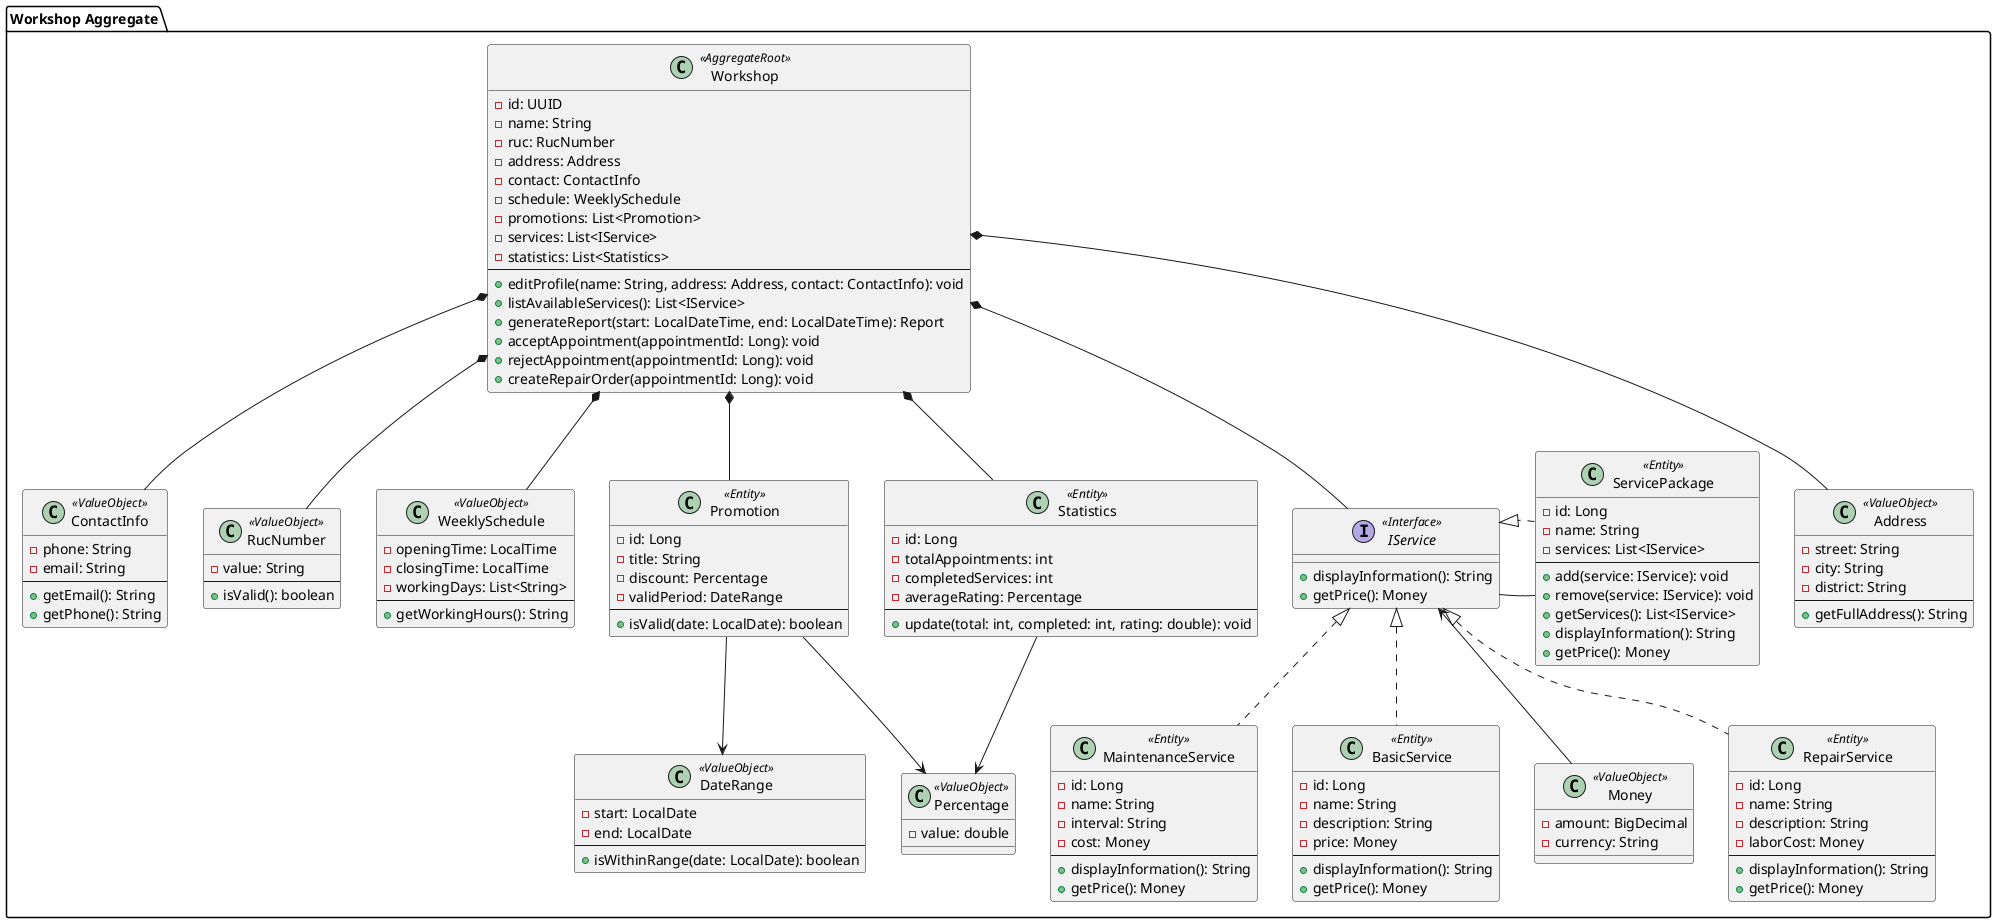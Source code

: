 @startuml Workshop BC Aggregate

package "Workshop Aggregate" {

    class Workshop <<AggregateRoot>> {
        - id: UUID
        - name: String
        - ruc: RucNumber
        - address: Address
        - contact: ContactInfo
        - schedule: WeeklySchedule
        - promotions: List<Promotion>
        - services: List<IService>
        - statistics: List<Statistics>
        --
        + editProfile(name: String, address: Address, contact: ContactInfo): void
        + listAvailableServices(): List<IService>
        + generateReport(start: LocalDateTime, end: LocalDateTime): Report
        + acceptAppointment(appointmentId: Long): void
        + rejectAppointment(appointmentId: Long): void
        + createRepairOrder(appointmentId: Long): void
    }

    class Address <<ValueObject>> {
        - street: String
        - city: String
        - district: String
        --
        + getFullAddress(): String
    }

    class ContactInfo <<ValueObject>> {
        - phone: String
        - email: String
        --
        + getEmail(): String
        + getPhone(): String
    }
    class RucNumber <<ValueObject>> {
        - value: String
        --
        + isValid(): boolean
    }
    class WeeklySchedule <<ValueObject>> {
        - openingTime: LocalTime
        - closingTime: LocalTime
        - workingDays: List<String>
        --
        + getWorkingHours(): String
    }

    class Promotion <<Entity>> {
        - id: Long
        - title: String
        - discount: Percentage
        - validPeriod: DateRange
        --
        + isValid(date: LocalDate): boolean
    }

    class Statistics <<Entity>> {
        - id: Long
        - totalAppointments: int
        - completedServices: int
        - averageRating: Percentage
        --
        + update(total: int, completed: int, rating: double): void
    }

    class Percentage <<ValueObject>> {
        - value: double
    }

    class DateRange <<ValueObject>> {
        - start: LocalDate
        - end: LocalDate
        --
        + isWithinRange(date: LocalDate): boolean
    }

    class Money <<ValueObject>> {
        - amount: BigDecimal
        - currency: String
    }

    interface IService <<Interface>> {
        + displayInformation(): String
        + getPrice(): Money
    }

    class RepairService <<Entity>> {
        - id: Long
        - name: String
        - description: String
        - laborCost: Money
        --
        + displayInformation(): String
        + getPrice(): Money
    }

    class MaintenanceService <<Entity>> {
        - id: Long
        - name: String
        - interval: String
        - cost: Money
        --
        + displayInformation(): String
        + getPrice(): Money
    }

    class BasicService <<Entity>> {
        - id: Long
        - name: String
        - description: String
        - price: Money
        --
        + displayInformation(): String
        + getPrice(): Money
    }

    class ServicePackage <<Entity>> {
        - id: Long
        - name: String
        - services: List<IService>
        --
        + add(service: IService): void
        + remove(service: IService): void
        + getServices(): List<IService>
        + displayInformation(): String
        + getPrice(): Money
    }

    Workshop *-- Address
    Workshop *-- ContactInfo
    Workshop *-- RucNumber
    Workshop *-- WeeklySchedule
    Workshop *-- Promotion
    Workshop *-- Statistics
    Workshop *-- IService
    ServicePackage -- IService

    IService <|.. RepairService
    IService <|.. MaintenanceService
    IService <|.. BasicService
    IService <|.left. ServicePackage
    IService <-down- Money
    Statistics -down-> Percentage
    Promotion -down-> DateRange
    Promotion -down-> Percentage
}
@enduml
